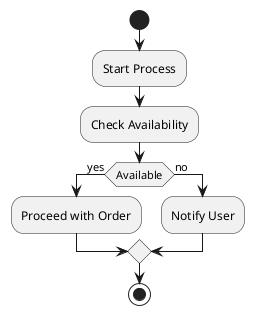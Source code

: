 @startuml Activity
start
:Start Process;
:Check Availability;
if (Available) then (yes)
  :Proceed with Order;
else (no)
  :Notify User;
endif
stop
@enduml